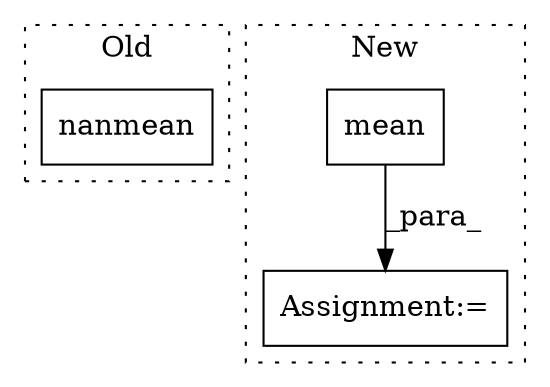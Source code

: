 digraph G {
subgraph cluster0 {
1 [label="nanmean" a="32" s="4152,4184" l="8,1" shape="box"];
label = "Old";
style="dotted";
}
subgraph cluster1 {
2 [label="mean" a="32" s="4173" l="6" shape="box"];
3 [label="Assignment:=" a="7" s="4287" l="1" shape="box"];
label = "New";
style="dotted";
}
2 -> 3 [label="_para_"];
}